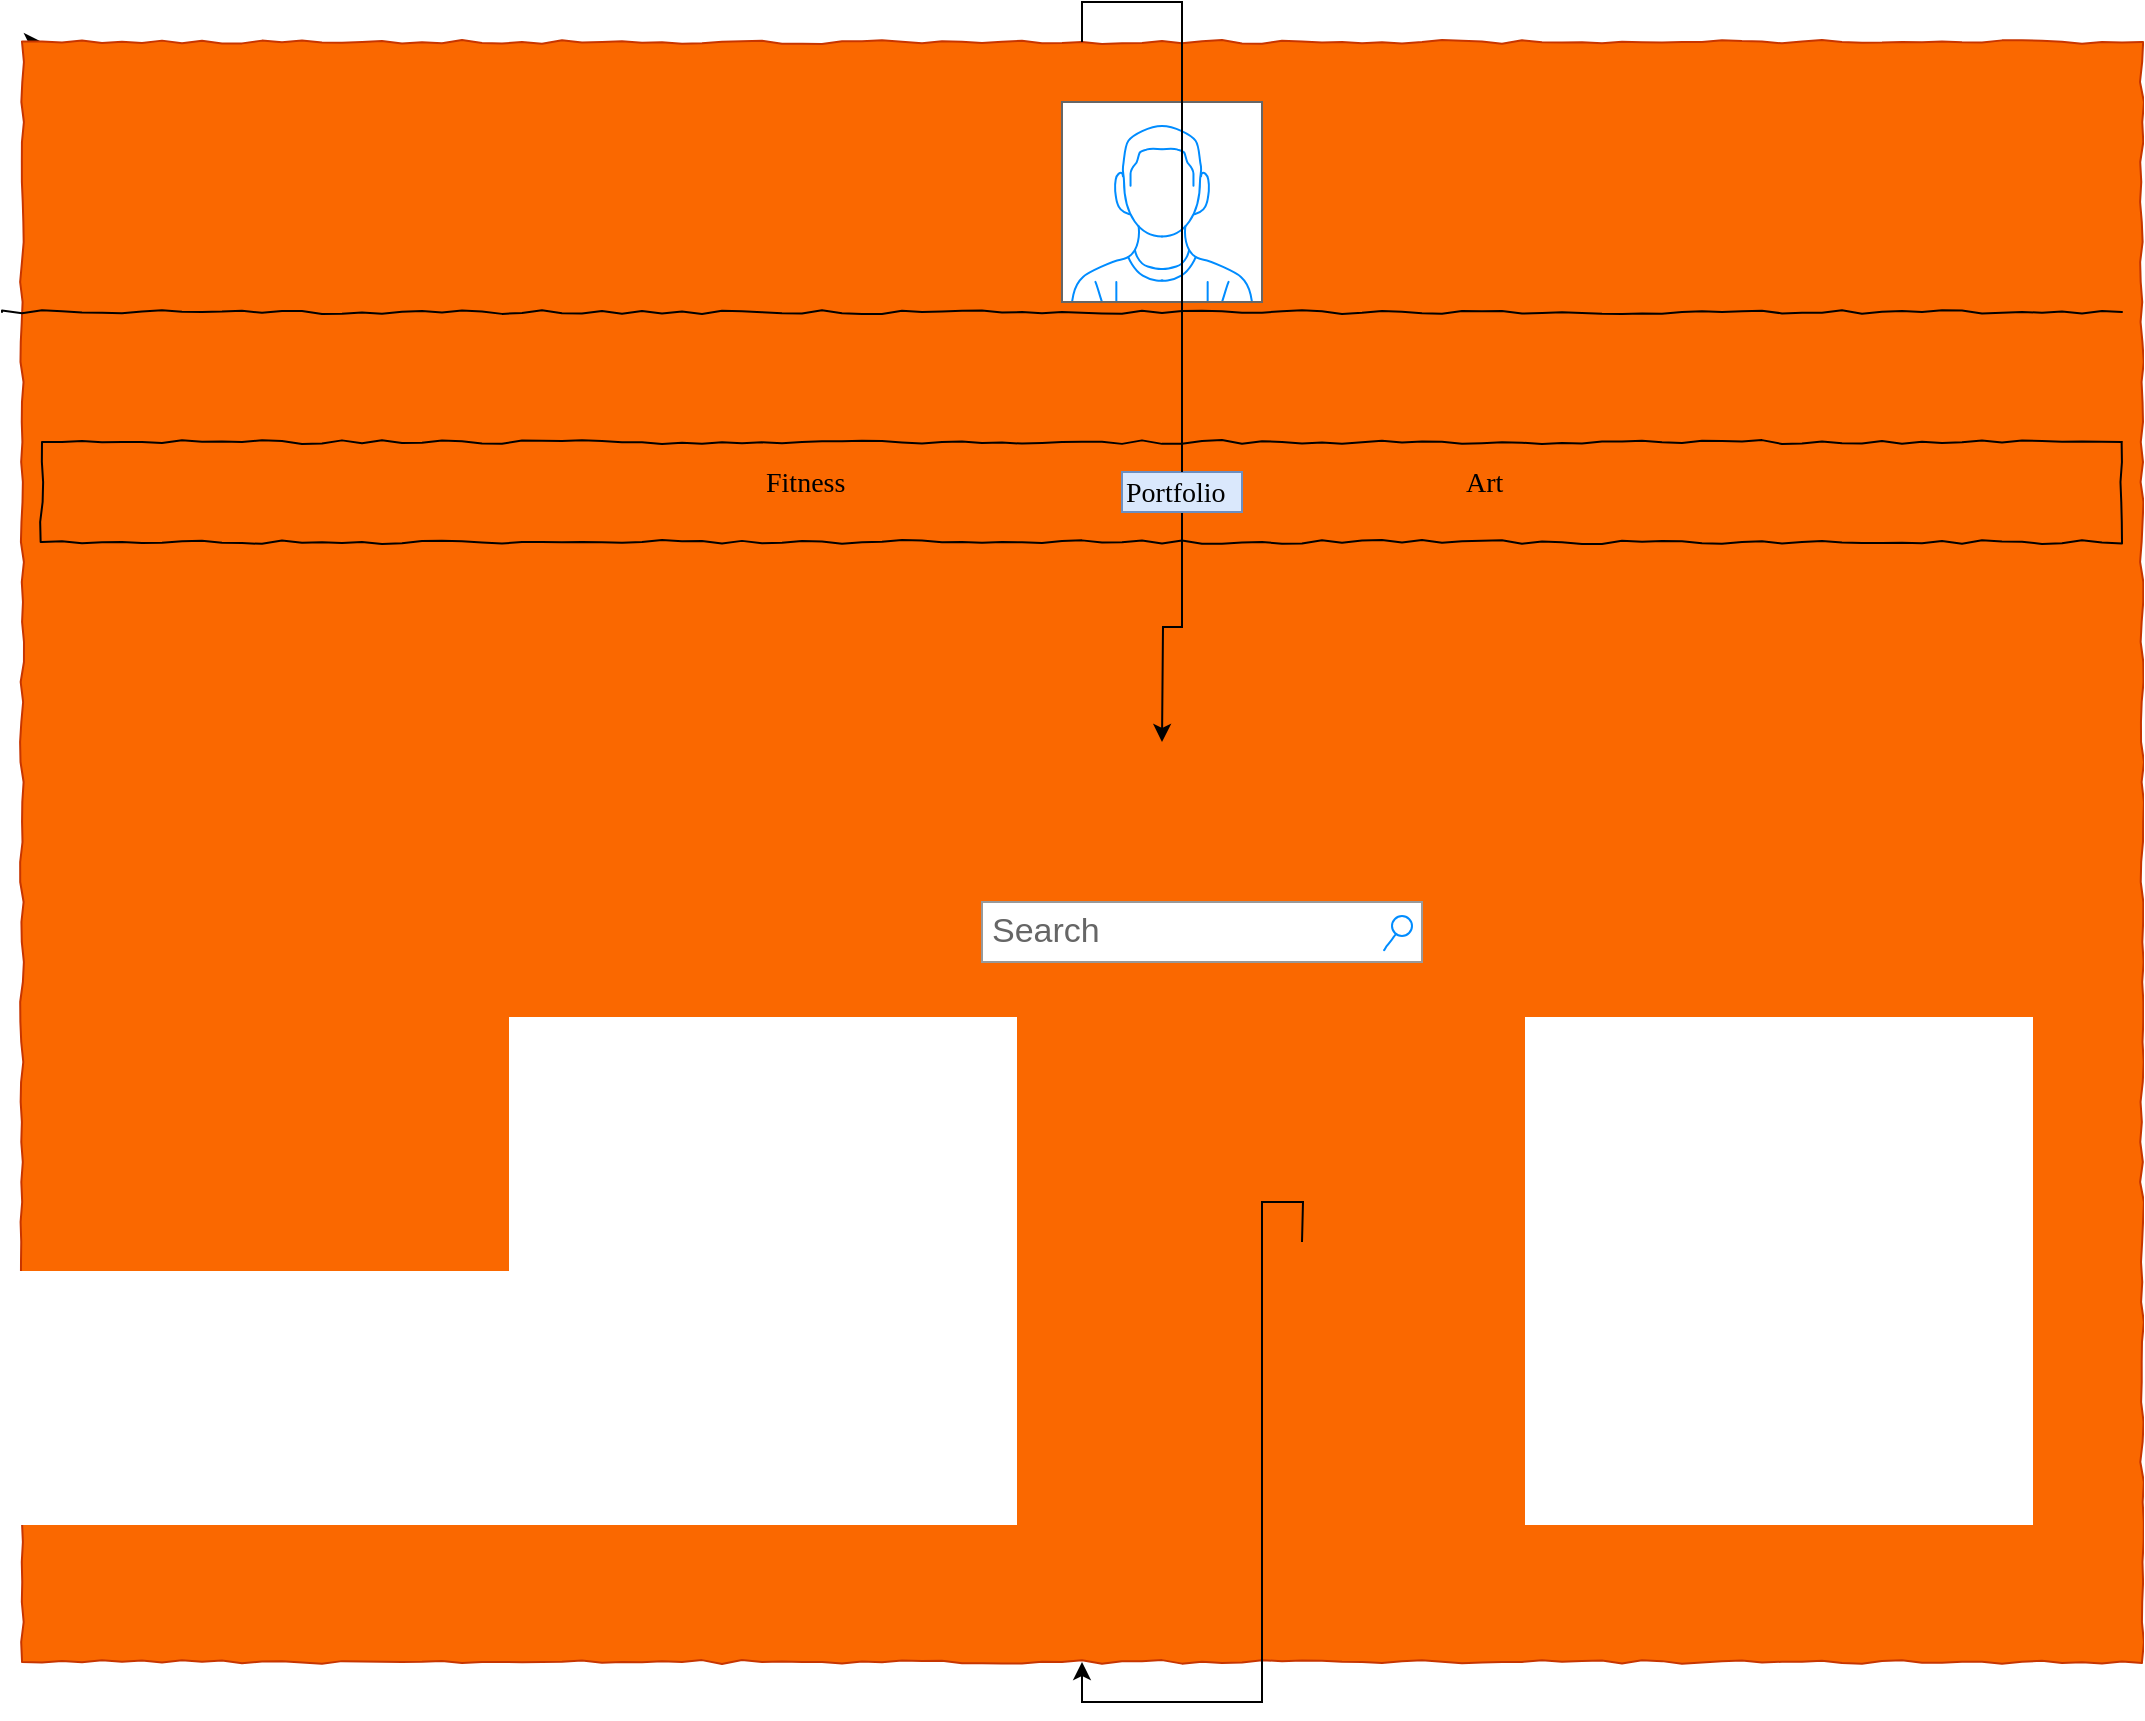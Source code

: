 <mxfile version="14.6.12" type="github">
  <diagram name="Page-1" id="03018318-947c-dd8e-b7a3-06fadd420f32">
    <mxGraphModel dx="946" dy="1464" grid="1" gridSize="10" guides="1" tooltips="1" connect="1" arrows="1" fold="1" page="1" pageScale="1" pageWidth="1100" pageHeight="850" background="#ffffff" math="0" shadow="0">
      <root>
        <mxCell id="0" />
        <mxCell id="1" parent="0" />
        <mxCell id="yYHN5yTMggW8b89gxI4x-60" style="edgeStyle=orthogonalEdgeStyle;rounded=0;orthogonalLoop=1;jettySize=auto;html=1;exitX=0;exitY=0;exitDx=0;exitDy=0;" edge="1" parent="1" source="677b7b8949515195-1">
          <mxGeometry relative="1" as="geometry">
            <mxPoint x="40" y="10" as="targetPoint" />
          </mxGeometry>
        </mxCell>
        <mxCell id="677b7b8949515195-1" value="" style="whiteSpace=wrap;html=1;rounded=0;shadow=0;labelBackgroundColor=none;strokeColor=#C73500;strokeWidth=1;fillColor=#fa6800;fontFamily=Verdana;fontSize=12;align=center;comic=1;fontColor=#000000;" parent="1" vertex="1">
          <mxGeometry x="30" y="10" width="1060" height="810" as="geometry" />
        </mxCell>
        <mxCell id="677b7b8949515195-3" value="Search" style="strokeWidth=1;shadow=0;dashed=0;align=center;html=1;shape=mxgraph.mockup.forms.searchBox;strokeColor=#999999;mainText=;strokeColor2=#008cff;fontColor=#666666;fontSize=17;align=left;spacingLeft=3;rounded=0;labelBackgroundColor=none;comic=1;" parent="1" vertex="1">
          <mxGeometry x="510" y="440" width="220" height="30" as="geometry" />
        </mxCell>
        <mxCell id="677b7b8949515195-9" value="" style="line;strokeWidth=1;html=1;rounded=0;shadow=0;labelBackgroundColor=none;fillColor=none;fontFamily=Verdana;fontSize=14;fontColor=#000000;align=center;comic=1;" parent="1" vertex="1">
          <mxGeometry x="20" y="140" width="1060" height="10" as="geometry" />
        </mxCell>
        <mxCell id="677b7b8949515195-10" value="" style="whiteSpace=wrap;html=1;rounded=0;shadow=0;labelBackgroundColor=none;strokeWidth=1;fillColor=none;fontFamily=Verdana;fontSize=12;align=center;comic=1;" parent="1" vertex="1">
          <mxGeometry x="40" y="210" width="1040" height="50" as="geometry" />
        </mxCell>
        <mxCell id="677b7b8949515195-11" value="Fitness" style="text;html=1;points=[];align=left;verticalAlign=top;spacingTop=-4;fontSize=14;fontFamily=Verdana" parent="1" vertex="1">
          <mxGeometry x="400" y="220" width="60" height="20" as="geometry" />
        </mxCell>
        <mxCell id="677b7b8949515195-12" value="Art" style="text;html=1;points=[];align=left;verticalAlign=top;spacingTop=-4;fontSize=14;fontFamily=Verdana" parent="1" vertex="1">
          <mxGeometry x="750" y="220" width="60" height="20" as="geometry" />
        </mxCell>
        <mxCell id="yYHN5yTMggW8b89gxI4x-1" value="" style="verticalLabelPosition=bottom;shadow=0;dashed=0;align=center;html=1;verticalAlign=top;strokeWidth=1;shape=mxgraph.mockup.containers.userMale;strokeColor=#666666;strokeColor2=#008cff;" vertex="1" parent="1">
          <mxGeometry x="550" y="40" width="100" height="100" as="geometry" />
        </mxCell>
        <mxCell id="yYHN5yTMggW8b89gxI4x-21" style="edgeStyle=orthogonalEdgeStyle;rounded=0;orthogonalLoop=1;jettySize=auto;html=1;exitX=1;exitY=1;exitDx=0;exitDy=0;" edge="1" parent="1" target="677b7b8949515195-1">
          <mxGeometry relative="1" as="geometry">
            <mxPoint x="670" y="610" as="sourcePoint" />
          </mxGeometry>
        </mxCell>
        <mxCell id="yYHN5yTMggW8b89gxI4x-17" style="edgeStyle=orthogonalEdgeStyle;rounded=0;orthogonalLoop=1;jettySize=auto;html=1;startArrow=none;" edge="1" parent="1" source="677b7b8949515195-13">
          <mxGeometry relative="1" as="geometry">
            <mxPoint x="600" y="360" as="targetPoint" />
          </mxGeometry>
        </mxCell>
        <mxCell id="677b7b8949515195-13" value="Portfolio" style="text;html=1;points=[];align=left;verticalAlign=top;spacingTop=-4;fontSize=14;fontFamily=Verdana;fillColor=#dae8fc;strokeColor=#6c8ebf;" parent="1" vertex="1">
          <mxGeometry x="580" y="225" width="60" height="20" as="geometry" />
        </mxCell>
        <mxCell id="yYHN5yTMggW8b89gxI4x-61" value="" style="edgeStyle=orthogonalEdgeStyle;rounded=0;orthogonalLoop=1;jettySize=auto;html=1;endArrow=none;" edge="1" parent="1" source="677b7b8949515195-1" target="677b7b8949515195-13">
          <mxGeometry relative="1" as="geometry">
            <mxPoint x="560" y="10" as="sourcePoint" />
            <mxPoint x="600" y="360" as="targetPoint" />
          </mxGeometry>
        </mxCell>
      </root>
    </mxGraphModel>
  </diagram>
</mxfile>
